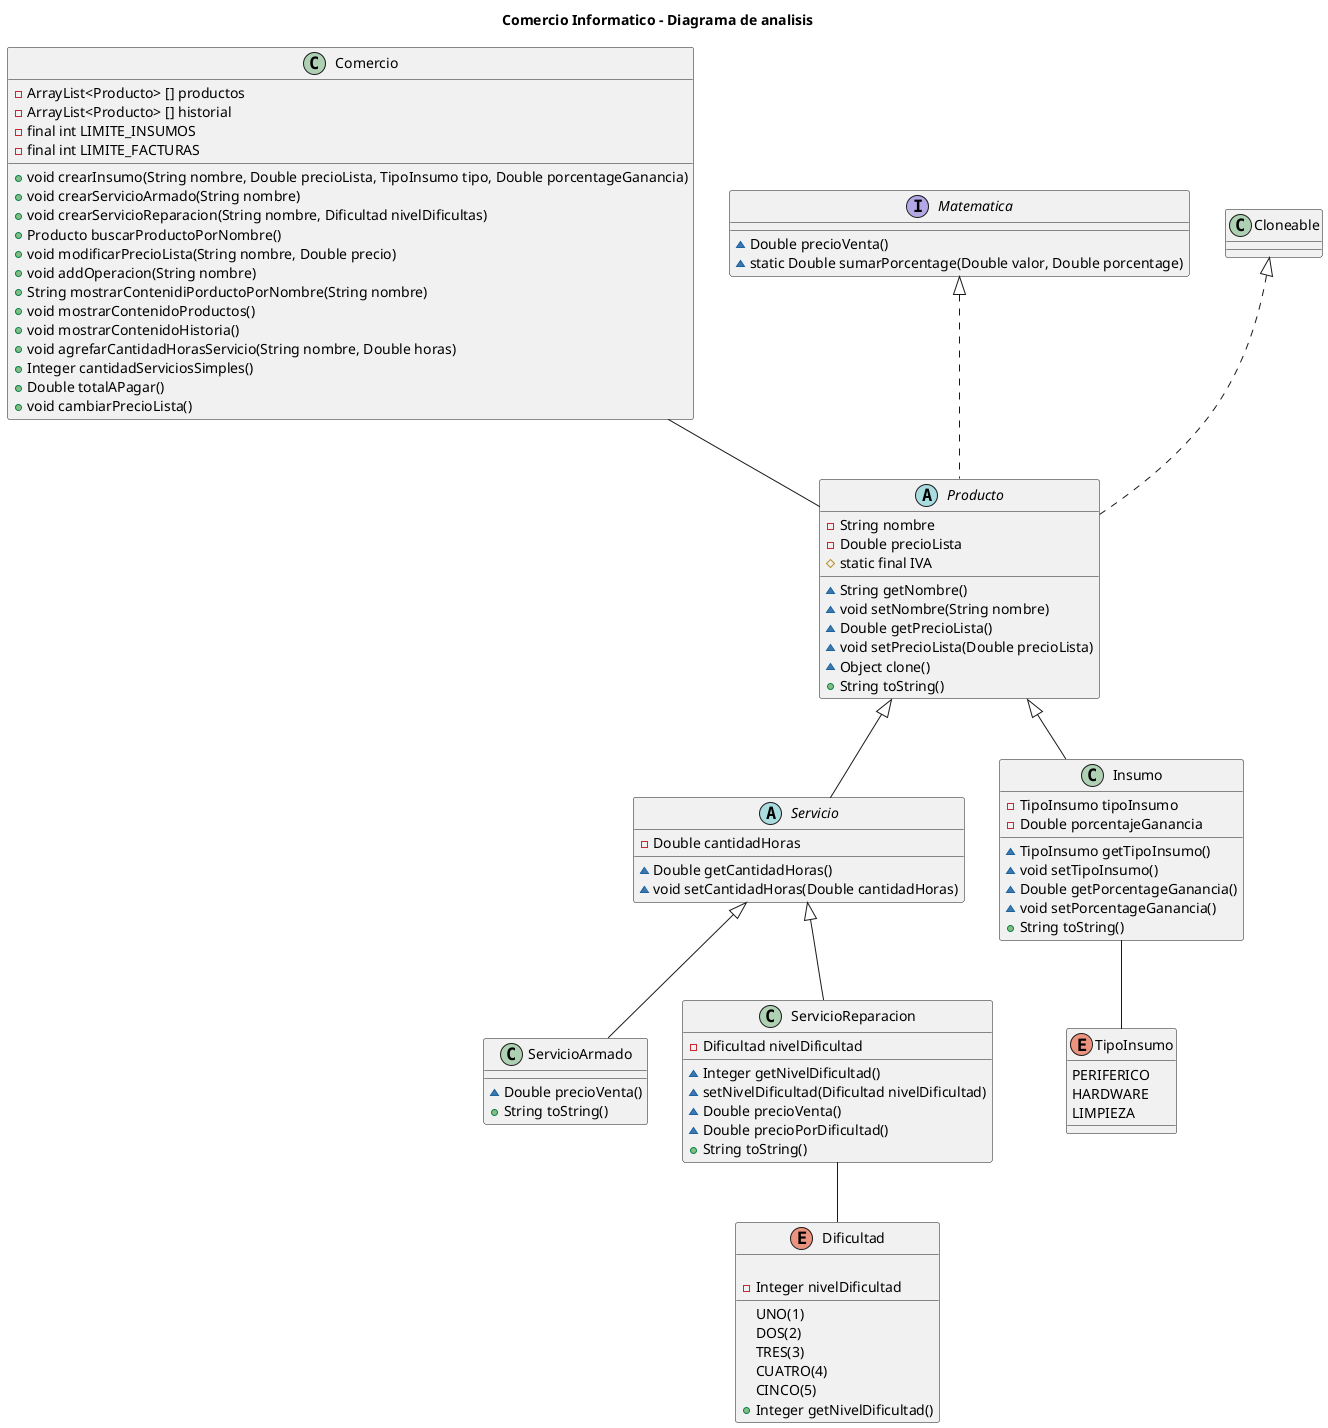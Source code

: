 @startuml

Title Comercio Informatico - Diagrama de analisis

class Comercio{

	- ArrayList<Producto> [] productos
	- ArrayList<Producto> [] historial
	- final int LIMITE_INSUMOS
	- final int LIMITE_FACTURAS 
	
	+ void crearInsumo(String nombre, Double precioLista, TipoInsumo tipo, Double porcentageGanancia)
	+ void crearServicioArmado(String nombre)
	+ void crearServicioReparacion(String nombre, Dificultad nivelDificultas)
	+ Producto buscarProductoPorNombre()
	+ void modificarPrecioLista(String nombre, Double precio)
	+ void addOperacion(String nombre)
	+ String mostrarContenidiPorductoPorNombre(String nombre)
	+ void mostrarContenidoProductos()
	+ void mostrarContenidoHistoria()
	+ void agrefarCantidadHorasServicio(String nombre, Double horas)
	+ Integer cantidadServiciosSimples()
	+ Double totalAPagar()
	+ void cambiarPrecioLista()

}

abstract class Producto{
	- String nombre
	- Double precioLista
	# static final IVA 
	
	~ String getNombre()
	~ void setNombre(String nombre)
	~ Double getPrecioLista()
	~ void setPrecioLista(Double precioLista)
	~ Object clone()
	+ String toString()
}

abstract class Servicio{
	
	- Double cantidadHoras
	
	~ Double getCantidadHoras()
	~ void setCantidadHoras(Double cantidadHoras)
}

class ServicioArmado{

	~ Double precioVenta()
	+ String toString()
}

class ServicioReparacion{

	- Dificultad nivelDificultad
	
	~ Integer getNivelDificultad()
	~ setNivelDificultad(Dificultad nivelDificultad)
	~ Double precioVenta()	
	~ Double precioPorDificultad()
	+ String toString()
}

class Insumo{

	- TipoInsumo tipoInsumo 
	- Double porcentajeGanancia
	
	~ TipoInsumo getTipoInsumo()
	~ void setTipoInsumo()
	~ Double getPorcentageGanancia()
	~ void setPorcentageGanancia()
	+ String toString()
}

Interface Matematica{

~ Double precioVenta()
~ static Double sumarPorcentage(Double valor, Double porcentage)

	
}

enum TipoInsumo{
	PERIFERICO
	HARDWARE
	LIMPIEZA
}

enum Dificultad{

	UNO(1)
	DOS(2)
	TRES(3)
	CUATRO(4)
	CINCO(5)
	
	- Integer nivelDificultad
	
	+ Integer getNivelDificultad()
}

Comercio -- Producto

Matematica <|.. Producto

Cloneable <|.. Producto

Producto <|-- Insumo

Insumo -- TipoInsumo

Producto <|-- Servicio

Servicio <|-- ServicioArmado

Servicio <|-- ServicioReparacion

ServicioReparacion -- Dificultad



@enduml